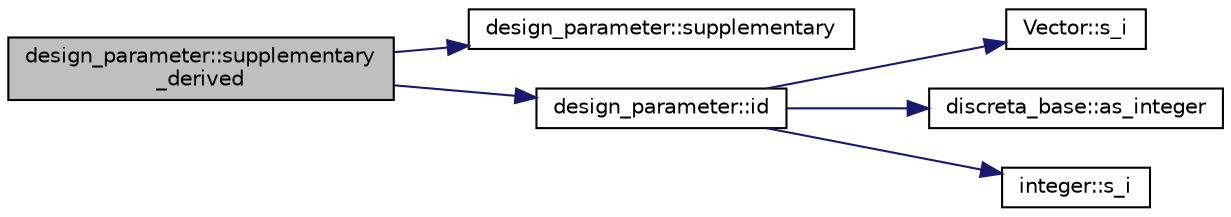 digraph "design_parameter::supplementary_derived"
{
  edge [fontname="Helvetica",fontsize="10",labelfontname="Helvetica",labelfontsize="10"];
  node [fontname="Helvetica",fontsize="10",shape=record];
  rankdir="LR";
  Node2062 [label="design_parameter::supplementary\l_derived",height=0.2,width=0.4,color="black", fillcolor="grey75", style="filled", fontcolor="black"];
  Node2062 -> Node2063 [color="midnightblue",fontsize="10",style="solid",fontname="Helvetica"];
  Node2063 [label="design_parameter::supplementary",height=0.2,width=0.4,color="black", fillcolor="white", style="filled",URL="$da/d94/classdesign__parameter.html#a92bc4ea249ac3cdedbf77566410acd5a"];
  Node2062 -> Node2064 [color="midnightblue",fontsize="10",style="solid",fontname="Helvetica"];
  Node2064 [label="design_parameter::id",height=0.2,width=0.4,color="black", fillcolor="white", style="filled",URL="$da/d94/classdesign__parameter.html#ae83312a3e4d40a0ce15b649d3fe3ff19"];
  Node2064 -> Node2065 [color="midnightblue",fontsize="10",style="solid",fontname="Helvetica"];
  Node2065 [label="Vector::s_i",height=0.2,width=0.4,color="black", fillcolor="white", style="filled",URL="$d5/db2/class_vector.html#a1c4fe1752523df8119f70dd550244871"];
  Node2064 -> Node2066 [color="midnightblue",fontsize="10",style="solid",fontname="Helvetica"];
  Node2066 [label="discreta_base::as_integer",height=0.2,width=0.4,color="black", fillcolor="white", style="filled",URL="$d7/d71/classdiscreta__base.html#a00d7691eaf874fd283d942692fe8dd26"];
  Node2064 -> Node2067 [color="midnightblue",fontsize="10",style="solid",fontname="Helvetica"];
  Node2067 [label="integer::s_i",height=0.2,width=0.4,color="black", fillcolor="white", style="filled",URL="$d0/de5/classinteger.html#adf28e9f94d4c844adaa950deeb80b904"];
}
